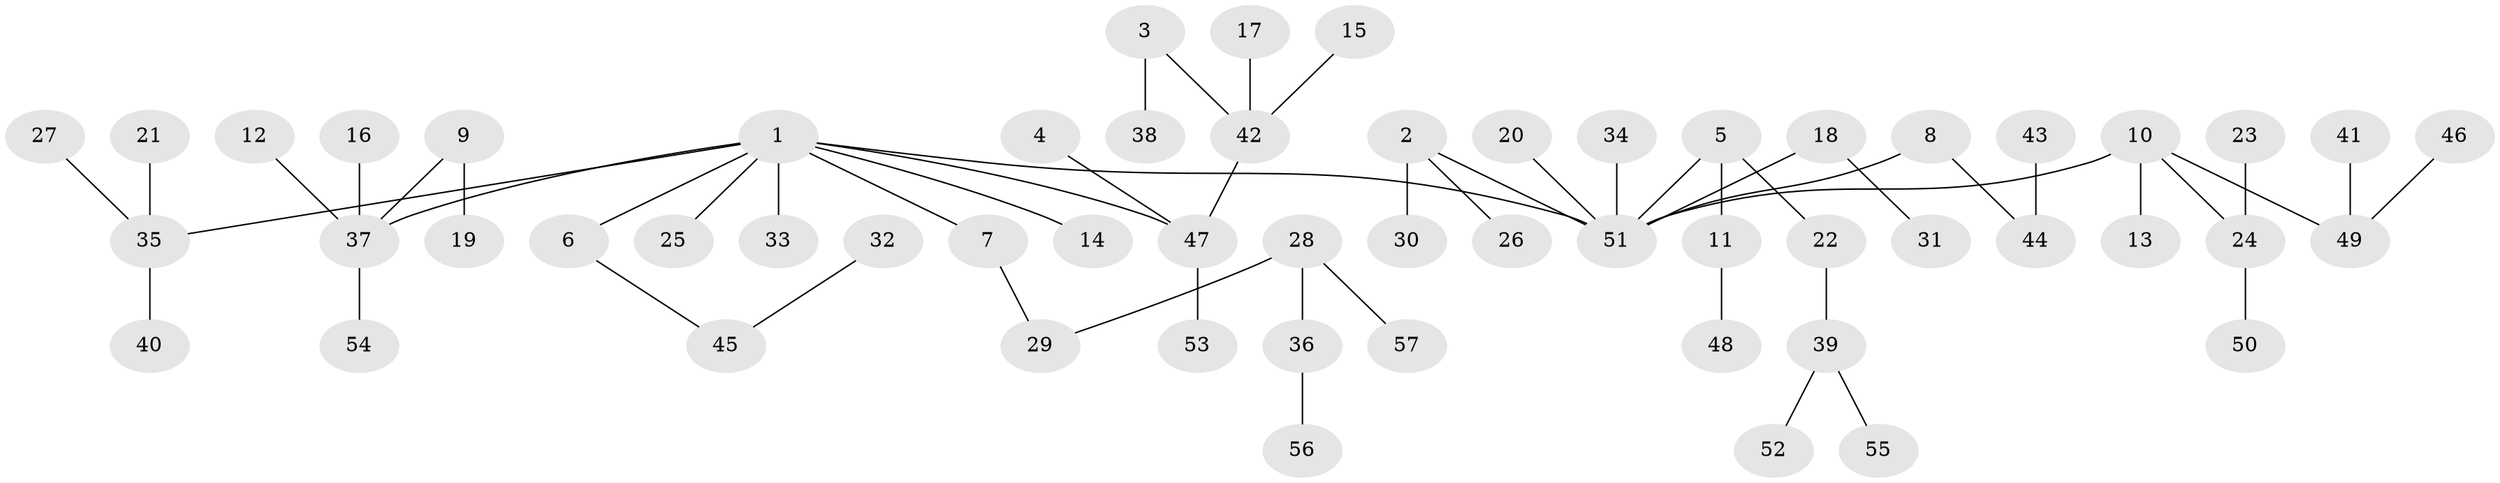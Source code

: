 // original degree distribution, {3: 0.10619469026548672, 8: 0.017699115044247787, 2: 0.30973451327433627, 6: 0.02654867256637168, 5: 0.017699115044247787, 4: 0.04424778761061947, 1: 0.4778761061946903}
// Generated by graph-tools (version 1.1) at 2025/26/03/09/25 03:26:33]
// undirected, 57 vertices, 56 edges
graph export_dot {
graph [start="1"]
  node [color=gray90,style=filled];
  1;
  2;
  3;
  4;
  5;
  6;
  7;
  8;
  9;
  10;
  11;
  12;
  13;
  14;
  15;
  16;
  17;
  18;
  19;
  20;
  21;
  22;
  23;
  24;
  25;
  26;
  27;
  28;
  29;
  30;
  31;
  32;
  33;
  34;
  35;
  36;
  37;
  38;
  39;
  40;
  41;
  42;
  43;
  44;
  45;
  46;
  47;
  48;
  49;
  50;
  51;
  52;
  53;
  54;
  55;
  56;
  57;
  1 -- 6 [weight=1.0];
  1 -- 7 [weight=1.0];
  1 -- 14 [weight=1.0];
  1 -- 25 [weight=1.0];
  1 -- 33 [weight=1.0];
  1 -- 35 [weight=1.0];
  1 -- 37 [weight=1.0];
  1 -- 47 [weight=1.0];
  1 -- 51 [weight=1.0];
  2 -- 26 [weight=1.0];
  2 -- 30 [weight=1.0];
  2 -- 51 [weight=1.0];
  3 -- 38 [weight=1.0];
  3 -- 42 [weight=1.0];
  4 -- 47 [weight=1.0];
  5 -- 11 [weight=1.0];
  5 -- 22 [weight=1.0];
  5 -- 51 [weight=1.0];
  6 -- 45 [weight=1.0];
  7 -- 29 [weight=1.0];
  8 -- 44 [weight=1.0];
  8 -- 51 [weight=1.0];
  9 -- 19 [weight=1.0];
  9 -- 37 [weight=1.0];
  10 -- 13 [weight=1.0];
  10 -- 24 [weight=1.0];
  10 -- 49 [weight=1.0];
  10 -- 51 [weight=1.0];
  11 -- 48 [weight=1.0];
  12 -- 37 [weight=1.0];
  15 -- 42 [weight=1.0];
  16 -- 37 [weight=1.0];
  17 -- 42 [weight=1.0];
  18 -- 31 [weight=1.0];
  18 -- 51 [weight=1.0];
  20 -- 51 [weight=1.0];
  21 -- 35 [weight=1.0];
  22 -- 39 [weight=1.0];
  23 -- 24 [weight=1.0];
  24 -- 50 [weight=1.0];
  27 -- 35 [weight=1.0];
  28 -- 29 [weight=1.0];
  28 -- 36 [weight=1.0];
  28 -- 57 [weight=1.0];
  32 -- 45 [weight=1.0];
  34 -- 51 [weight=1.0];
  35 -- 40 [weight=1.0];
  36 -- 56 [weight=1.0];
  37 -- 54 [weight=1.0];
  39 -- 52 [weight=1.0];
  39 -- 55 [weight=1.0];
  41 -- 49 [weight=1.0];
  42 -- 47 [weight=1.0];
  43 -- 44 [weight=1.0];
  46 -- 49 [weight=1.0];
  47 -- 53 [weight=1.0];
}
